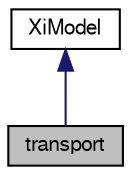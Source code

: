digraph "transport"
{
  bgcolor="transparent";
  edge [fontname="FreeSans",fontsize="10",labelfontname="FreeSans",labelfontsize="10"];
  node [fontname="FreeSans",fontsize="10",shape=record];
  Node0 [label="transport",height=0.2,width=0.4,color="black", fillcolor="grey75", style="filled", fontcolor="black"];
  Node1 -> Node0 [dir="back",color="midnightblue",fontsize="10",style="solid",fontname="FreeSans"];
  Node1 [label="XiModel",height=0.2,width=0.4,color="black",URL="$a31882.html",tooltip="Base-class for all Xi models used by the b-Xi combustion model. See Technical Report SH/RE/01R for de..."];
}
